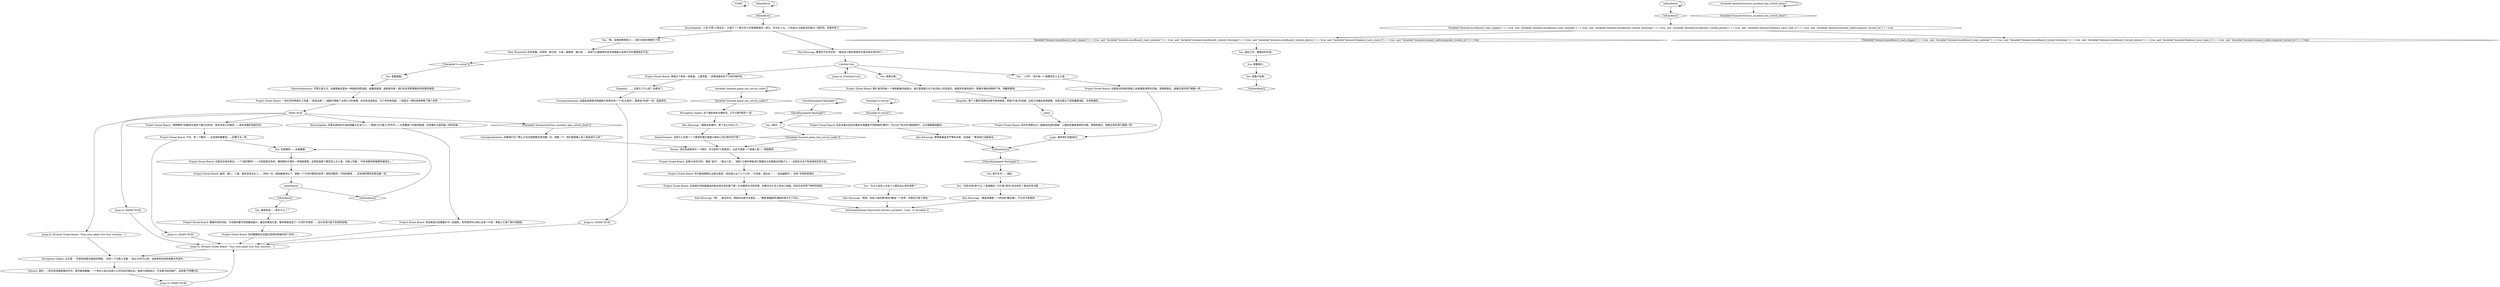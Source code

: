 # DOOMED / MOODBOARD
# Fortress Accident's whiteboard. Has three sections: game-related concept art, production schedule and Soona's notes.
# ==================================================
digraph G {
	  0 [label="START"];
	  1 [label="input"];
	  2 [label="Pain Threshold: 好多疼痛。后背疼，脖子疼，头疼，腕管疼，胸口疼……没有什么健身房的会员资格能以这种方式补偿锻炼的不足。"];
	  3 [label="Kim Kitsuragi: “看看这些细节。费了这么大的心力……”"];
	  4 [label="Empathy: 每个人都在深渊的边缘不断地摇晃。那是*产品*的深渊。这些方块看起来很规整，但是在那之下却隐藏着混乱、忧虑和痛苦……"];
	  5 [label="Encyclopedia: 你看见原始的石油钻塔矗立在冰川上——那是*北方矮人*的杰作——白雪覆盖下的圆顶帐篷，还有像巨大猛犸象一样的驮兽……"];
	  6 [label="You: 查看注释。"];
	  7 [label="You: “嗯。这很有教育意义——我们还是别管精灵了吧。”"];
	  8 [label="You: 继续阅读——发生什么了？"];
	  9 [label="Kim Kitsuragi: 警督忍不住评论到：“画这些小精灵怪物实在是花掉太多时间了……”"];
	  10 [label="You: 退后几步，看看别的东西。"];
	  11 [label="SetVariableValue(\"kimswitch.fortress_accident\", true) --[[ Variable[ ]]"];
	  12 [label="Jump to: [Untitled hub]"];
	  13 [label="You: “这些生物*是*什么？是谁画的？它们是*真实*存在的吗？我有好多问题……”"];
	  14 [label="Jump to: [Project Dread Board: \"Your eyes glide over four sections...\"]"];
	  15 [label="You: 查看相片。"];
	  16 [label="Jump to: [Project Dread Board: \"Your eyes glide over four sections...\"]"];
	  17 [label="MAIN HUB"];
	  18 [label="Jump to: [MAIN HUB]"];
	  19 [label="You: [离开。]"];
	  20 [label="Project Dread Board: 你的手电筒扫过一面破旧的绿色黑板，上面到处都是潦草的字画、草图和图式，就像古老的洞穴壁画一样。"];
	  21 [label="CheckEquipped(\"flashlight\")"];
	  22 [label="CheckEquipped(\"flashlight\")", shape=diamond];
	  23 [label="!(CheckEquipped(\"flashlight\"))", shape=diamond];
	  24 [label="Logic: 看来他们没能成功。"];
	  25 [label="Project Dread Board: 有些笔迹已经随着岁月一起褪色，但你依然可以辨认出各个片段：黑板上钉满了相片和图纸。"];
	  26 [label="Electrochemistry: 尽管又黑又冷，这幅景象还是有一种独到的舒适感。就像是蛋酒，或者是吗啡！我们的世界更需要这样短暂的喘息。"];
	  27 [label="Project Dread Board: 这些长着尖耳朵的柔软生物像是不同种类的*精灵*。你认出了秋日的*蜡烛精灵*，正在施展蜡烛魔法……"];
	  28 [label="Conceptualization: 这看起来像是传统威勒尔背景中的一个*巨大进步*，要更加*先进*一些。遥遥领先。"];
	  29 [label="Jump to: [MAIN HUB]"];
	  30 [label="Variable[\"doomed.game_buy_wirral_codex\"]"];
	  31 [label="Variable[\"doomed.game_buy_wirral_codex\"]", shape=diamond];
	  32 [label="!(Variable[\"doomed.game_buy_wirral_codex\"])", shape=diamond];
	  33 [label="Variable[\"doomed.fortress_accident_kim_switch_done\"]"];
	  34 [label="Variable[\"doomed.fortress_accident_kim_switch_done\"]", shape=diamond];
	  35 [label="!(Variable[\"doomed.fortress_accident_kim_switch_done\"])", shape=diamond];
	  36 [label="You: 查看图画。"];
	  37 [label="Inland Empire: 这是什么生物？一个备受折磨又极度兴奋的心灵幻想中的产物？"];
	  38 [label="Empathy: ……又是为了什么呢？全都没了。"];
	  39 [label="Jump to: [MAIN HUB]"];
	  40 [label="You: 检查精灵——这很重要。"];
	  41 [label="You: 我不在乎——退后。"];
	  42 [label="Project Dread Board: 这面老旧的绿色黑板上到处都是潦草的字画、草图和图式，就像古老的洞穴壁画一样。"];
	  43 [label="Kim Kitsuragi: “嗯……政治评论。那家伙的胡子也很长……”警督 朝着精灵满脸的胡子点了点头。"];
	  44 [label="Project Dread Board: 整片海洋的每一个海岸都被冻结成冰。相片里是建立在干枯河床上的定居点，被遗弃在暴风雨中。黑暗中满是动物的尸体，残躯和骸骨。"];
	  45 [label="Project Dread Board: 你只能依稀辨认出部分笔迹，但还是认出了三个口号：“打进来，调出去！”，“自由威勒尔”，还有“宇宙热寂理论……”"];
	  46 [label="Perception (Sight): 这个看起来有点像校历。只不过更*残忍*一些。"];
	  47 [label="Conceptualization: 如果他们花了那么大功夫想把精灵弄的酷一点，想象一下：他们能把矮人和人类变成什么样？"];
	  48 [label="IsKimHere()"];
	  49 [label="IsKimHere()", shape=diamond];
	  50 [label="!(IsKimHere())", shape=diamond];
	  51 [label="Project Dread Board: 这是50年的月历。诸如“迭代”，“每日小会”，“指标”之类的神秘词汇跨越在马克笔画出的格子上——这是有关生产和金钱的宏伟计划。"];
	  52 [label="Project Dread Board: 不过，有一个精灵——比其他的都要高——好像不太一样。"];
	  53 [label="Variable[\"tc.wirral\"]"];
	  54 [label="Variable[\"tc.wirral\"]", shape=diamond];
	  55 [label="!(Variable[\"tc.wirral\"])", shape=diamond];
	  56 [label="Encyclopedia: ‘小会’代表‘小型会议’。它属于一个更大的工作管理框架的一部分，名为R.U.N.。几年前41分局尝试实施过一段时间，但是失败了。"];
	  57 [label="Kim Kitsuragi: 警督看着虚无严寒的冰原，总结道：“看来他们没能成功。”"];
	  58 [label="Project Dread Board: *透明精灵*的器官在皮肤下面闪闪烁烁，甚至还有以太精灵——来自浩瀚的恒星空间。"];
	  59 [label="You: 查看计划表。"];
	  60 [label="Project Dread Board: 这张相片拼贴画描绘的是永恒长夜包裹下那一片贫瘠而冰冷的风景。你看见永久冻土和冰川地貌，还有压在积雪下呻吟的枯树。"];
	  61 [label="Perception (Sight): 全文是：“宇宙热寂理论是新的黑暗。”还有一个注释上写着：“自从30年代以来，这是角色扮演系统最大的进步。”"];
	  62 [label="Project Dread Board: 你的眼睛掠过这面壮观绿色黑板的四个区块……"];
	  63 [label="IsKimHere()"];
	  64 [label="IsKimHere()", shape=diamond];
	  65 [label="!(IsKimHere())", shape=diamond];
	  66 [label="Project Dread Board: 黑板左下角有一张纸条，上面写着：“详情请查阅生产计划纤维内存。”"];
	  67 [label="You: “为什么会有人在这个上面花这么多时间呢？”"];
	  68 [label="Untitled hub"];
	  69 [label="Jump to: [MAIN HUB]"];
	  70 [label="Variable[\"doomed.moodboard_read_slogans\"] == true  and  Variable[\"doomed.moodboard_read_calendar\"] == true  and  Variable[\"doomed.moodboard_viewed_drawings\"] == true  and  Variable[\"doomed.moodboard_viewed_photos\"] == true  and  Variable[\"doomed.fireplace_have_read_it\"] == true  and  Variable[\"doomed.doomed_radiocomputer_turned_on\"] == true"];
	  71 [label="Variable[\"doomed.moodboard_read_slogans\"] == true  and  Variable[\"doomed.moodboard_read_calendar\"] == true  and  Variable[\"doomed.moodboard_viewed_drawings\"] == true  and  Variable[\"doomed.moodboard_viewed_photos\"] == true  and  Variable[\"doomed.fireplace_have_read_it\"] == true  and  Variable[\"doomed.doomed_radiocomputer_turned_on\"] == true", shape=diamond];
	  72 [label="!(Variable[\"doomed.moodboard_read_slogans\"] == true  and  Variable[\"doomed.moodboard_read_calendar\"] == true  and  Variable[\"doomed.moodboard_viewed_drawings\"] == true  and  Variable[\"doomed.moodboard_viewed_photos\"] == true  and  Variable[\"doomed.fireplace_have_read_it\"] == true  and  Variable[\"doomed.doomed_radiocomputer_turned_on\"] == true)", shape=diamond];
	  73 [label="Shivers: 屋外，一阵冷风将建筑拥在怀中。雪花随风飘舞。一个老妇人经过当地人口中的诅咒商业区。她努力控制自己，不去看书店的窗户。这样是*不明智*的。"];
	  74 [label="Project Dread Board: 随着时间的流逝，方块里的数字变得越来越少。最后的那些天里，整块黑板变成了一片空旷的雪原……这片区域只留下失败和后悔。"];
	  75 [label="IsKimHere()"];
	  76 [label="IsKimHere()", shape=diamond];
	  77 [label="!(IsKimHere())", shape=diamond];
	  78 [label="You: （小声）“其中有一个是精灵至上主义者。”"];
	  79 [label="Kim Kitsuragi: “看起来像是一个项目的*概念图*。不过并不是真的。”"];
	  80 [label="Project Dread Board: 幽灵、矮人、人类，甚至还有无头人……所有一切。统统都被净化了。想象一个*只有*精灵的世界！绿色的精灵，可怕的精灵……还有高阶精灵在统治着一切。"];
	  81 [label="Drama: 您应该选择其中一个精灵，作为您的*人物角色*。从此不再是一个普通人类——而是精灵……"];
	  82 [label="Kim Kitsuragi: “我想，有些人真的很*喜欢*建造一个世界。尽管这只是个游戏。”"];
	  83 [label="Project Dread Board: 一张钉住的明信片上写着：“热寂设想——威勒尔挣脱了太阳引力的束缚，向宇宙流浪而去，为了争夺地热能，一场孤注一掷的战争席卷了整个世界。”"];
	  84 [label="Project Dread Board: 这是瓦拉哈米希拉，一个*高阶精灵*——它的脸是白色的，像碎裂的大理石一样疤痕累累。这明显就是个精灵至上主义者。注释上写着：“所有非精灵种族都将被净化。”"];
	  0 -> 0
	  1 -> 20
	  2 -> 55
	  3 -> 37
	  4 -> 1
	  5 -> 25
	  6 -> 44
	  7 -> 2
	  8 -> 74
	  9 -> 68
	  10 -> 15
	  12 -> 68
	  13 -> 79
	  14 -> 61
	  15 -> 59
	  16 -> 61
	  17 -> 35
	  17 -> 5
	  17 -> 14
	  17 -> 18
	  17 -> 58
	  18 -> 16
	  19 -> 32
	  20 -> 24
	  21 -> 21
	  21 -> 22
	  22 -> 19
	  23 -> 41
	  24 -> 65
	  25 -> 16
	  26 -> 83
	  27 -> 57
	  28 -> 29
	  29 -> 16
	  30 -> 30
	  30 -> 31
	  31 -> 46
	  32 -> 81
	  33 -> 33
	  33 -> 34
	  35 -> 47
	  36 -> 26
	  37 -> 81
	  38 -> 28
	  39 -> 16
	  40 -> 84
	  41 -> 13
	  42 -> 24
	  43 -> 11
	  44 -> 4
	  45 -> 60
	  46 -> 3
	  47 -> 81
	  48 -> 48
	  48 -> 49
	  49 -> 70
	  51 -> 45
	  52 -> 40
	  52 -> 39
	  53 -> 53
	  53 -> 54
	  54 -> 27
	  55 -> 36
	  56 -> 9
	  56 -> 7
	  57 -> 65
	  58 -> 52
	  59 -> 50
	  60 -> 43
	  61 -> 73
	  62 -> 16
	  63 -> 64
	  63 -> 63
	  64 -> 56
	  65 -> 23
	  66 -> 38
	  67 -> 82
	  68 -> 66
	  68 -> 12
	  68 -> 78
	  68 -> 6
	  69 -> 16
	  70 -> 72
	  70 -> 71
	  71 -> 10
	  73 -> 69
	  74 -> 62
	  75 -> 76
	  75 -> 77
	  76 -> 8
	  77 -> 40
	  78 -> 42
	  79 -> 11
	  80 -> 75
	  81 -> 51
	  82 -> 11
	  83 -> 17
	  84 -> 80
}

